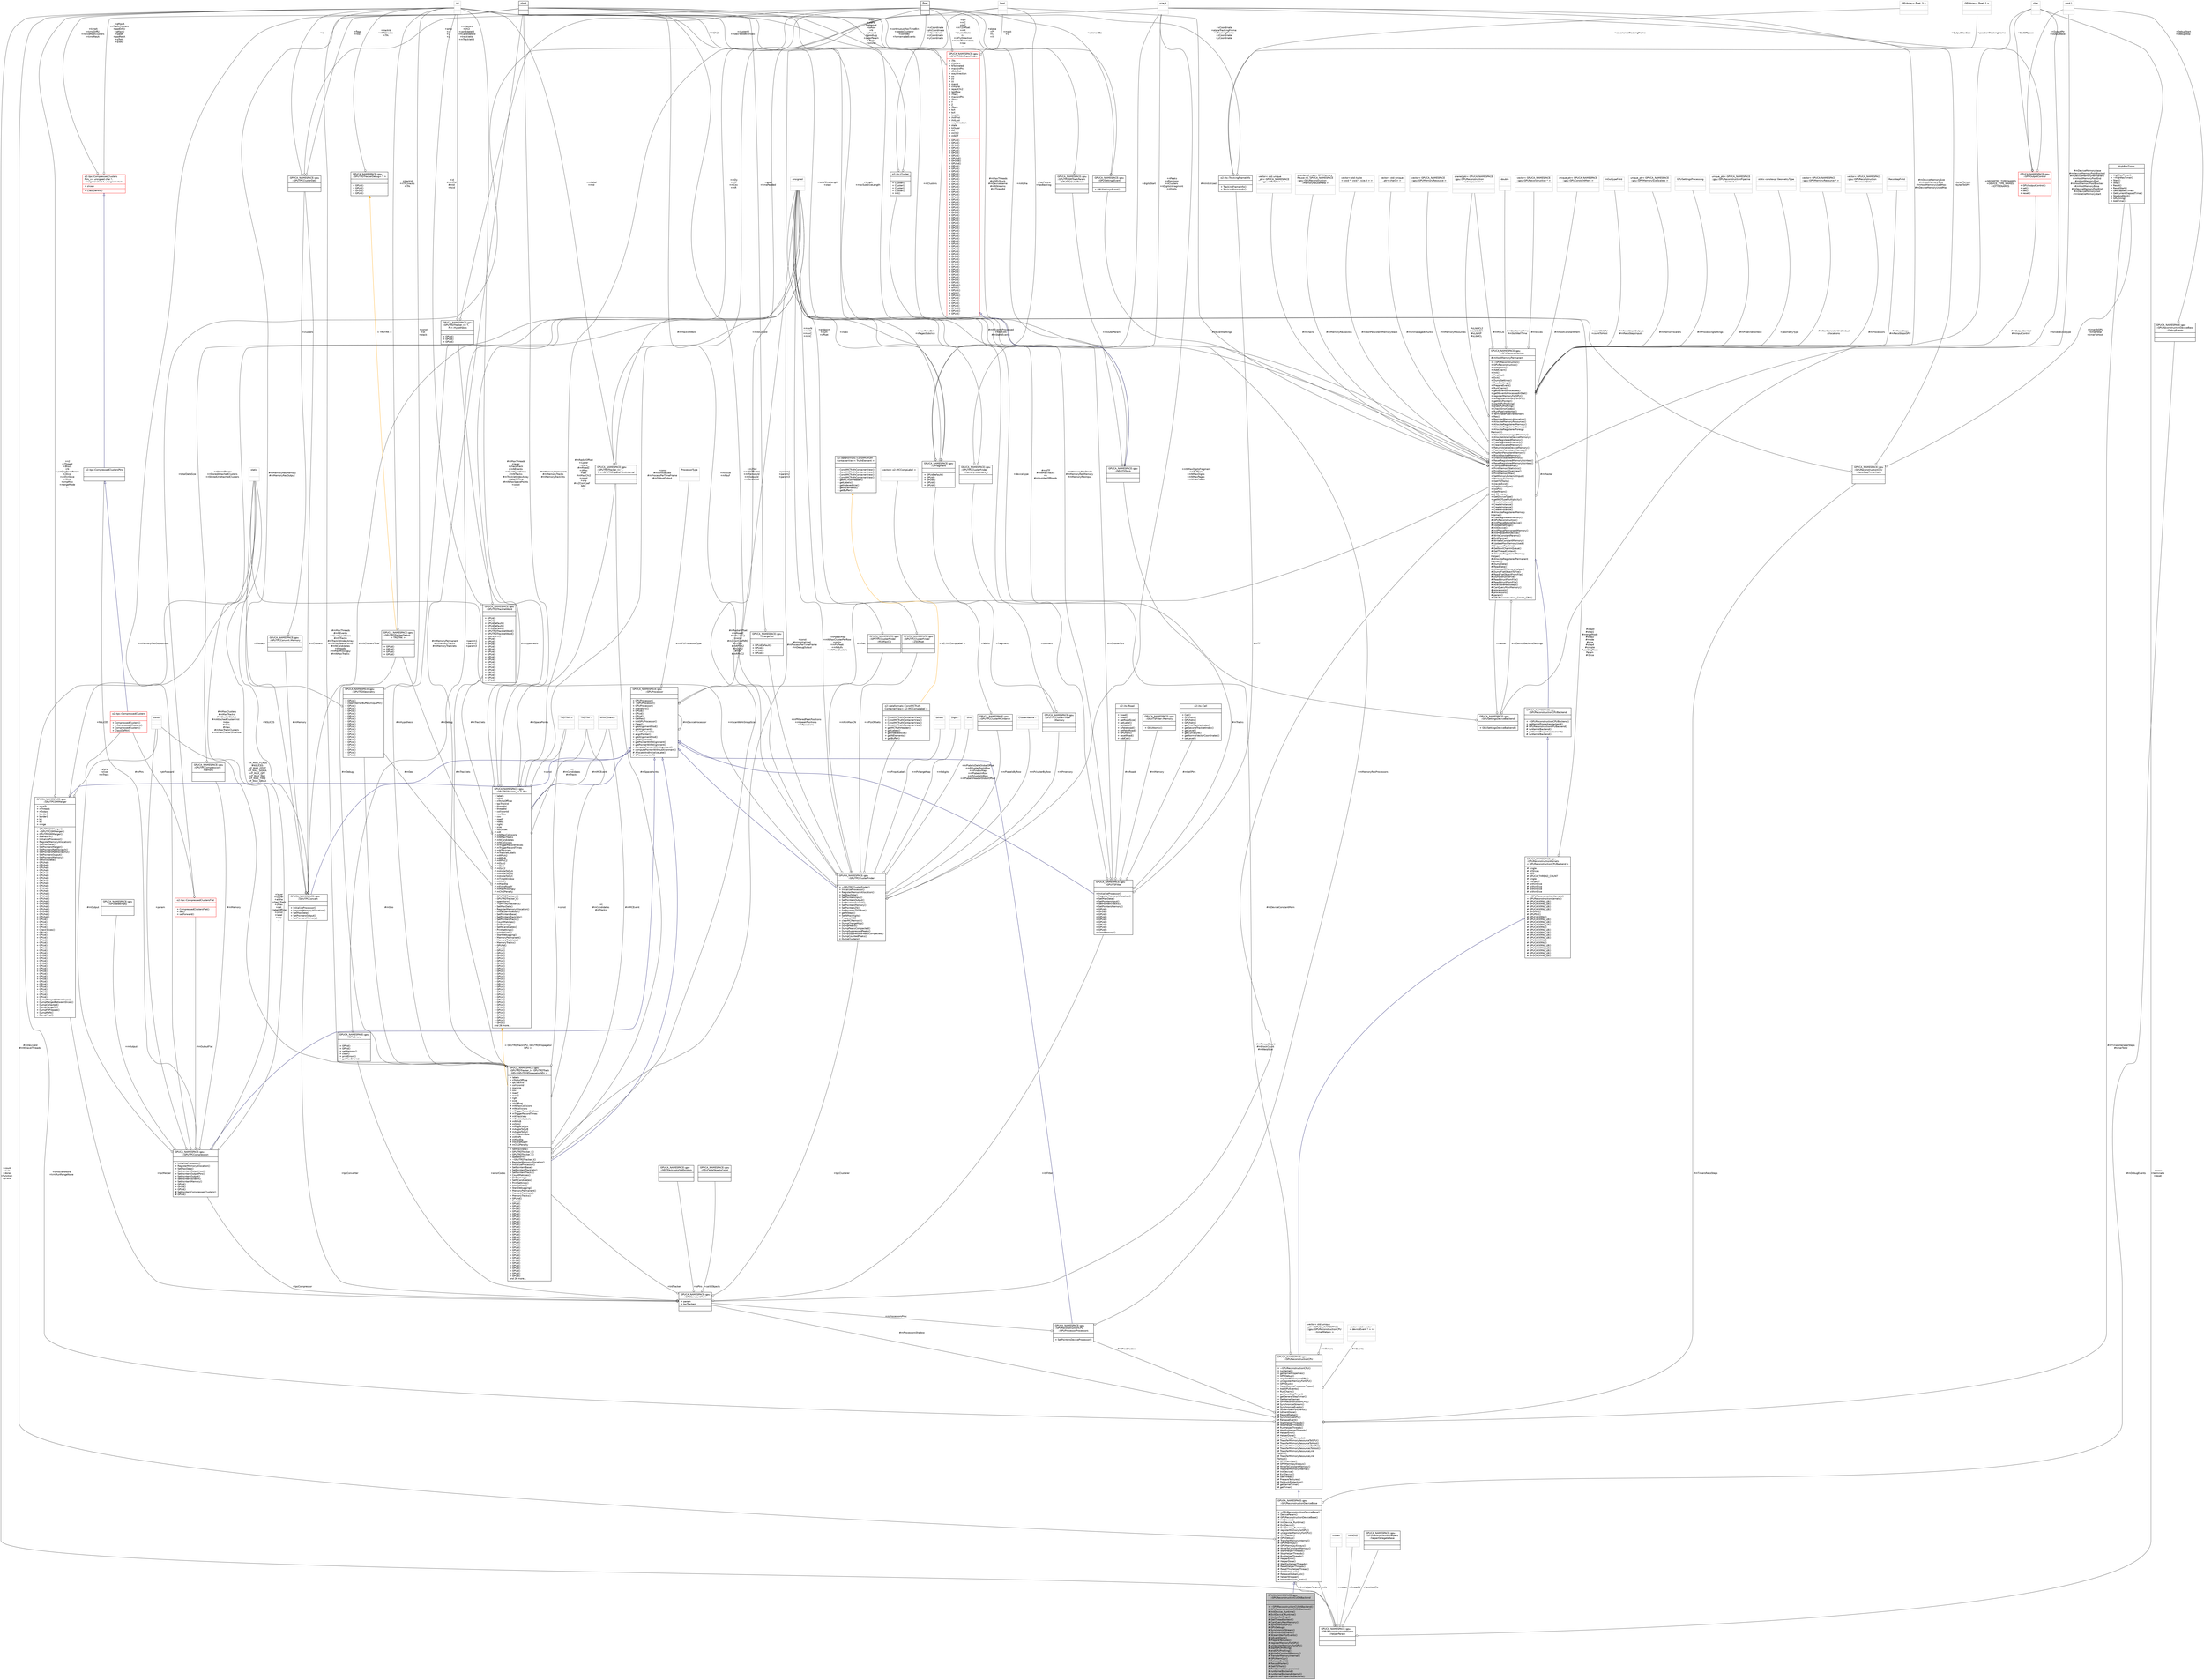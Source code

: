 digraph "GPUCA_NAMESPACE::gpu::GPUReconstructionCUDABackend"
{
 // INTERACTIVE_SVG=YES
  bgcolor="transparent";
  edge [fontname="Helvetica",fontsize="10",labelfontname="Helvetica",labelfontsize="10"];
  node [fontname="Helvetica",fontsize="10",shape=record];
  Node6 [label="{GPUCA_NAMESPACE::gpu\l::GPUReconstructionCUDABackend\n||+ ~GPUReconstructionCUDABackend()\l# GPUReconstructionCUDABackend()\l# InitDevice_Runtime()\l# ExitDevice_Runtime()\l# UpdateSettings()\l# GetThreadContext()\l# CanQueryMaxMemory()\l# SynchronizeGPU()\l# GPUDebug()\l# SynchronizeStream()\l# SynchronizeEvents()\l# StreamWaitForEvents()\l# IsEventDone()\l# PrepareTextures()\l# registerMemoryForGPU()\l# unregisterMemoryForGPU()\l# startGPUProfiling()\l# endGPUProfiling()\l# WriteToConstantMemory()\l# TransferMemoryInternal()\l# GPUMemCpy()\l# ReleaseEvent()\l# RecordMarker()\l# GetITSTraits()\l# PrintKernelOccupancies()\l# runKernelBackend()\l# runKernelBackendInternal()\l# getKernelPropertiesBackend()\l}",height=0.2,width=0.4,color="black", fillcolor="grey75", style="filled", fontcolor="black"];
  Node7 -> Node6 [dir="back",color="midnightblue",fontsize="10",style="solid",arrowtail="onormal",fontname="Helvetica"];
  Node7 [label="{GPUCA_NAMESPACE::gpu\l::GPUReconstructionDeviceBase\n||+ ~GPUReconstructionDeviceBase()\l+ DeviceParam()\l# GPUReconstructionDeviceBase()\l# InitDevice()\l# InitDevice_Runtime()\l# ExitDevice()\l# ExitDevice_Runtime()\l# registerMemoryForGPU()\l# unregisterMemoryForGPU()\l# CPUTracker()\l# GPUDebug()\l# TransferMemoryInternal()\l# GPUMemCpy()\l# GPUMemCpyAlways()\l# WriteToConstantMemory()\l# StartHelperThreads()\l# StopHelperThreads()\l# RunHelperThreads()\l# HelperError()\l# HelperDone()\l# WaitForHelperThreads()\l# ResetHelperThreads()\l# ResetThisHelperThread()\l# GetGlobalLock()\l# ReleaseGlobalLock()\l# helperWrapper()\l# helperWrapper_static()\l}",height=0.2,width=0.4,color="black",URL="$d8/dcf/classGPUCA__NAMESPACE_1_1gpu_1_1GPUReconstructionDeviceBase.html"];
  Node8 -> Node7 [dir="back",color="midnightblue",fontsize="10",style="solid",arrowtail="onormal",fontname="Helvetica"];
  Node8 [label="{GPUCA_NAMESPACE::gpu\l::GPUReconstructionCPU\n||+ ~GPUReconstructionCPU()\l+ runKernel()\l+ getKernelProperties()\l+ GPUDebug()\l+ registerMemoryForGPU()\l+ unregisterMemoryForGPU()\l+ GPUStuck()\l+ ResetDeviceProcessorTypes()\l+ AddGPUEvents()\l+ RunChains()\l+ getRecoStepTimer()\l+ getGeneralStepTimer()\l+ GetKernelName()\l# GPUReconstructionCPU()\l# SynchronizeStream()\l# SynchronizeEvents()\l# StreamWaitForEvents()\l# IsEventDone()\l# RecordMarker()\l# SynchronizeGPU()\l# ReleaseEvent()\l# StartHelperThreads()\l# StopHelperThreads()\l# RunHelperThreads()\l# WaitForHelperThreads()\l# HelperError()\l# HelperDone()\l# ResetHelperThreads()\l# TransferMemoryResourceToGPU()\l# TransferMemoryResourceToHost()\l# TransferMemoryResourcesToGPU()\l# TransferMemoryResourcesToHost()\l# TransferMemoryResourceLink\lToGPU()\l# TransferMemoryResourceLink\lToHost()\l# GPUMemCpy()\l# GPUMemCpyAlways()\l# WriteToConstantMemory()\l# TransferMemoryInternal()\l# InitDevice()\l# ExitDevice()\l# GetThread()\l# PrepareTextures()\l# DoStuckProtection()\l# getKernelTimer()\l# getTimer()\l}",height=0.2,width=0.4,color="black",URL="$db/d88/classGPUCA__NAMESPACE_1_1gpu_1_1GPUReconstructionCPU.html"];
  Node9 -> Node8 [dir="back",color="midnightblue",fontsize="10",style="solid",arrowtail="onormal",fontname="Helvetica"];
  Node9 [label="{GPUCA_NAMESPACE::gpu\l::GPUReconstructionKernels\l\< GPUReconstructionCPUBackend \>\n|# single\l# allSlices\l# REG\l# GPUCA_THREAD_COUNT\l# single\l# mergeAll\l# withinSlice\l# withinSlice\l# withinSlice\l# withinSlice\l|+ ~GPUReconstructionKernels()\l+ GPUReconstructionKernels()\l# GPUCA_KRNL_LB()\l# GPUCA_KRNL_LB()\l# GPUCA_KRNL_LB()\l# GPUCA_KRNL_LB()\l# GPUPtr1()\l# GPUPtr2()\l# GPUCA_KRNL()\l# GPUCA_KRNL_LB()\l# GPUCA_KRNL_LB()\l# GPUCA_KRNL_LB()\l# GPUCA_KRNL()\l# GPUCA_KRNL_LB()\l# GPUCA_KRNL_LB()\l# GPUCA_KRNL_LB()\l# GPUCA_KRNL_LB()\l# GPUCA_KRNL()\l# GPUCA_KRNL()\l# GPUCA_KRNL_LB()\l# GPUCA_KRNL_LB()\l# GPUCA_KRNL_LB()\l# GPUCA_KRNL_LB()\l# GPUCA_KRNL_LB()\l}",height=0.2,width=0.4,color="black",URL="$d2/dc7/classGPUCA__NAMESPACE_1_1gpu_1_1GPUReconstructionKernels_3_01GPUReconstructionCPUBackend_01_4.html"];
  Node10 -> Node9 [dir="back",color="midnightblue",fontsize="10",style="solid",arrowtail="onormal",fontname="Helvetica"];
  Node10 [label="{GPUCA_NAMESPACE::gpu\l::GPUReconstructionCPUBackend\n||+ ~GPUReconstructionCPUBackend()\l+ getKernelPropertiesBackend()\l# GPUReconstructionCPUBackend()\l# runKernelBackend()\l# getKernelPropertiesBackend()\l# runKernelBackend()\l}",height=0.2,width=0.4,color="black",URL="$d2/d24/classGPUCA__NAMESPACE_1_1gpu_1_1GPUReconstructionCPUBackend.html"];
  Node11 -> Node10 [dir="back",color="midnightblue",fontsize="10",style="solid",arrowtail="onormal",fontname="Helvetica"];
  Node11 [label="{GPUCA_NAMESPACE::gpu\l::GPUReconstruction\n|# mHostMemoryPermanent\l|+ ~GPUReconstruction()\l+ GPUReconstruction()\l+ operator=()\l+ AddChain()\l+ Init()\l+ Finalize()\l+ Exit()\l+ DumpSettings()\l+ ReadSettings()\l+ PrepareEvent()\l+ RunChains()\l+ getNEventsProcessed()\l+ getNEventsProcessedInStat()\l+ registerMemoryForGPU()\l+ unregisterMemoryForGPU()\l+ getGPUPointer()\l+ startGPUProfiling()\l+ endGPUProfiling()\l+ CheckErrorCodes()\l+ RunPipelineWorker()\l+ TerminatePipelineWorker()\l+ Res()\l+ RegisterMemoryAllocation()\l+ AllocateMemoryResources()\l+ AllocateRegisteredMemory()\l+ AllocateRegisteredMemory()\l+ AllocateRegisteredForeign\lMemory()\l+ AllocateUnmanagedMemory()\l+ AllocateVolatileDeviceMemory()\l+ FreeRegisteredMemory()\l+ FreeRegisteredMemory()\l+ ClearAllocatedMemory()\l+ ReturnVolatileDeviceMemory()\l+ PushNonPersistentMemory()\l+ PopNonPersistentMemory()\l+ BlockStackedMemory()\l+ UnblockStackedMemory()\l+ ResetRegisteredMemoryPointers()\l+ ResetRegisteredMemoryPointers()\l+ ComputeReuseMax()\l+ PrintMemoryStatistics()\l+ PrintMemoryOverview()\l+ PrintMemoryMax()\l+ SetMemoryExternalInput()\l+ MemoryScalers()\l+ GetITSTraits()\l+ slavesExist()\l+ GetDeviceType()\l+ IsGPU()\l+ GetParam()\land 30 more...\l+ GetDeviceType()\l+ getNIOTypeMultiplicity()\l+ CreateInstance()\l+ CreateInstance()\l+ CreateInstance()\l+ CreateInstance()\l# AllocateRegisteredMemory\lInternal()\l# FreeRegisteredMemory()\l# GPUReconstruction()\l# InitPhaseBeforeDevice()\l# UpdateSettings()\l# InitDevice()\l# InitPhasePermanentMemory()\l# InitPhaseAfterDevice()\l# WriteConstantParams()\l# ExitDevice()\l# WriteToConstantMemory()\l# UpdateMaxMemoryUsed()\l# EnqueuePipeline()\l# GetNextChainInQueue()\l# GetThreadContext()\l# AllocateRegisteredMemory\lHelper()\l# AllocateRegisteredPermanent\lMemory()\l# DumpData()\l# ReadData()\l# AllocateIOMemoryHelper()\l# DumpFlatObjectToFile()\l# ReadFlatObjectFromFile()\l# DumpStructToFile()\l# ReadStructFromFile()\l# ReadStructFromFile()\l# AvailableRecoSteps()\l# CanQueryMaxMemory()\l# processors()\l# processors()\l# param()\l# GPUReconstruction_Create_CPU()\l}",height=0.2,width=0.4,color="black",URL="$d6/df4/classGPUCA__NAMESPACE_1_1gpu_1_1GPUReconstruction.html"];
  Node12 -> Node11 [color="grey25",fontsize="10",style="solid",label=" #mUnmanagedChunks" ,arrowhead="odiamond",fontname="Helvetica"];
  Node12 [label="{vector\< std::unique\l_ptr\< char[]\> \>\n||}",height=0.2,width=0.4,color="grey75"];
  Node11 -> Node11 [color="grey25",fontsize="10",style="solid",label=" #mMaster" ,arrowhead="odiamond",fontname="Helvetica"];
  Node13 -> Node11 [color="grey25",fontsize="10",style="solid",label=" #mMemoryResources" ,arrowhead="odiamond",fontname="Helvetica"];
  Node13 [label="{vector\< GPUCA_NAMESPACE\l::gpu::GPUMemoryResource \>\n||}",height=0.2,width=0.4,color="grey75"];
  Node14 -> Node11 [color="grey25",fontsize="10",style="solid",label=" #sLibOCL2\n#sLibCUDA\n#sLibHIP\n#sLibOCL" ,arrowhead="odiamond",fontname="Helvetica"];
  Node14 [label="{shared_ptr\< GPUCA_NAMESPACE\l::gpu::GPUReconstruction\l::LibraryLoader \>\n||}",height=0.2,width=0.4,color="grey75"];
  Node15 -> Node11 [color="grey25",fontsize="10",style="solid",label=" #mStatKernelTime\n#mStatWallTime" ,arrowhead="odiamond",fontname="Helvetica"];
  Node15 [label="{double\n||}",height=0.2,width=0.4,color="grey75"];
  Node16 -> Node11 [color="grey25",fontsize="10",style="solid",label=" #mSlaves" ,arrowhead="odiamond",fontname="Helvetica"];
  Node16 [label="{vector\< GPUCA_NAMESPACE\l::gpu::GPUReconstruction * \>\n||}",height=0.2,width=0.4,color="grey75"];
  Node17 -> Node11 [color="grey25",fontsize="10",style="solid",label=" #mHostConstantMem" ,arrowhead="odiamond",fontname="Helvetica"];
  Node17 [label="{unique_ptr\< GPUCA_NAMESPACE\l::gpu::GPUConstantMem \>\n||}",height=0.2,width=0.4,color="grey75"];
  Node18 -> Node11 [color="grey25",fontsize="10",style="solid",label=" #mRecoStepsOutputs\n#mRecoStepsInputs" ,arrowhead="odiamond",fontname="Helvetica"];
  Node18 [label="{InOutTypeField\n||}",height=0.2,width=0.4,color="grey75"];
  Node19 -> Node11 [color="grey25",fontsize="10",style="solid",label=" #mMemoryScalers" ,arrowhead="odiamond",fontname="Helvetica"];
  Node19 [label="{unique_ptr\< GPUCA_NAMESPACE\l::gpu::GPUMemorySizeScalers \>\n||}",height=0.2,width=0.4,color="grey75"];
  Node20 -> Node11 [color="grey25",fontsize="10",style="solid",label=" #mOutputControl\n#mInputControl" ,arrowhead="odiamond",fontname="Helvetica"];
  Node20 [label="{GPUCA_NAMESPACE::gpu\l::GPUOutputControl\n||+ GPUOutputControl()\l+ set()\l+ set()\l+ reset()\l}",height=0.2,width=0.4,color="red",URL="$d4/d7c/structGPUCA__NAMESPACE_1_1gpu_1_1GPUOutputControl.html"];
  Node22 -> Node20 [color="grey25",fontsize="10",style="solid",label=" +EndOfSpace" ,arrowhead="odiamond",fontname="Helvetica"];
  Node22 [label="{char\n||}",height=0.2,width=0.4,color="grey75"];
  Node23 -> Node20 [color="grey25",fontsize="10",style="solid",label=" +OutputMaxSize" ,arrowhead="odiamond",fontname="Helvetica"];
  Node23 [label="{size_t\n||}",height=0.2,width=0.4,color="grey75"];
  Node25 -> Node20 [color="grey25",fontsize="10",style="solid",label=" +OutputPtr\n+OutputBase" ,arrowhead="odiamond",fontname="Helvetica"];
  Node25 [label="{void *\n||}",height=0.2,width=0.4,color="grey75"];
  Node22 -> Node11 [color="grey25",fontsize="10",style="solid",label=" +GEOMETRY_TYPE_NAMES\n+DEVICE_TYPE_NAMES\n+IOTYPENAMES" ,arrowhead="odiamond",fontname="Helvetica"];
  Node14 -> Node11 [color="grey25",fontsize="10",style="solid",label=" #mMyLib" ,arrowhead="odiamond",fontname="Helvetica"];
  Node26 -> Node11 [color="grey25",fontsize="10",style="solid",label=" #mEventSettings" ,arrowhead="odiamond",fontname="Helvetica"];
  Node26 [label="{GPUCA_NAMESPACE::gpu\l::GPUSettingsEvent\n||+ GPUSettingsEvent()\l}",height=0.2,width=0.4,color="black",URL="$d0/d50/structGPUCA__NAMESPACE_1_1gpu_1_1GPUSettingsEvent.html"];
  Node27 -> Node26 [color="grey25",fontsize="10",style="solid",label=" +solenoidBz" ,arrowhead="odiamond",fontname="Helvetica"];
  Node27 [label="{float\n||}",height=0.2,width=0.4,color="black",URL="$d4/dc3/classfloat.html"];
  Node28 -> Node26 [color="grey25",fontsize="10",style="solid",label=" +continuousMaxTimeBin\n+needsClusterer\n+constBz\n+homemadeEvents" ,arrowhead="odiamond",fontname="Helvetica"];
  Node28 [label="{int\n||}",height=0.2,width=0.4,color="grey75"];
  Node23 -> Node11 [color="grey25",fontsize="10",style="solid",label=" #mDeviceMemorySize\n#mHostMemorySize\n#mHostMemoryUsedMax\n#mDeviceMemoryUsedMax" ,arrowhead="odiamond",fontname="Helvetica"];
  Node29 -> Node11 [color="grey25",fontsize="10",style="solid",label=" #mProcessingSettings" ,arrowhead="odiamond",fontname="Helvetica"];
  Node29 [label="{GPUSettingsProcessing\n||}",height=0.2,width=0.4,color="grey75"];
  Node30 -> Node11 [color="grey25",fontsize="10",style="solid",label=" #mDeviceConstantMem" ,arrowhead="odiamond",fontname="Helvetica"];
  Node30 [label="{GPUCA_NAMESPACE::gpu\l::GPUConstantMem\n|+ param\l+ tpcTrackers\l|}",height=0.2,width=0.4,color="black",URL="$dc/d57/structGPUCA__NAMESPACE_1_1gpu_1_1GPUConstantMem.html"];
  Node31 -> Node30 [color="grey25",fontsize="10",style="solid",label=" +tpcClusterer" ,arrowhead="odiamond",fontname="Helvetica"];
  Node31 [label="{GPUCA_NAMESPACE::gpu\l::GPUTPCClusterFinder\n||+ ~GPUTPCClusterFinder()\l+ InitializeProcessor()\l+ RegisterMemoryAllocation()\l+ SetMaxData()\l+ SetPointersInput()\l+ SetPointersOutput()\l+ SetPointersScratch()\l+ SetPointersMemory()\l+ SetPointersZS()\l+ SetPointersZSOffset()\l+ getNSteps()\l+ SetNMaxDigits()\l+ PrepareMC()\l+ clearMCMemory()\l+ DumpChargeMap()\l+ DumpPeaks()\l+ DumpPeaksCompacted()\l+ DumpSuppressedPeaks()\l+ DumpSuppressedPeaksCompacted()\l+ DumpCountedPeaks()\l+ DumpClusters()\l}",height=0.2,width=0.4,color="black",URL="$da/dac/classGPUCA__NAMESPACE_1_1gpu_1_1GPUTPCClusterFinder.html"];
  Node32 -> Node31 [dir="back",color="midnightblue",fontsize="10",style="solid",arrowtail="onormal",fontname="Helvetica"];
  Node32 [label="{GPUCA_NAMESPACE::gpu\l::GPUProcessor\n||+ GPUProcessor()\l+ ~GPUProcessor()\l+ GPUProcessor()\l+ operator=()\l+ GPUd()\l+ GPUd()\l+ GPUd()\l+ GetRec()\l+ InitGPUProcessor()\l+ Clear()\l+ getAlignmentMod()\l+ getAlignment()\l+ nextMultipleOf()\l+ alignPointer()\l+ getAlignmentMod()\l+ getAlignment()\l+ getPointerWithAlignment()\l+ getPointerWithAlignment()\l+ computePointerWithAlignment()\l+ computePointerWithoutAlignment()\l# AllocateAndInitializeLate()\l# GPUconstantref()\l}",height=0.2,width=0.4,color="black",URL="$d0/dd7/classGPUCA__NAMESPACE_1_1gpu_1_1GPUProcessor.html"];
  Node11 -> Node32 [color="grey25",fontsize="10",style="solid",label=" #mRec" ,arrowhead="odiamond",fontname="Helvetica"];
  Node32 -> Node32 [color="grey25",fontsize="10",style="solid",label=" #mDeviceProcessor" ,arrowhead="odiamond",fontname="Helvetica"];
  Node33 -> Node32 [color="grey25",fontsize="10",style="solid",label=" #mGPUProcessorType" ,arrowhead="odiamond",fontname="Helvetica"];
  Node33 [label="{ProcessorType\n||}",height=0.2,width=0.4,color="grey75"];
  Node34 -> Node32 [color="grey25",fontsize="10",style="solid",label=" +param1\n+param2\n+param3" ,arrowhead="odiamond",fontname="Helvetica"];
  Node34 [label="{unsigned\n||}",height=0.2,width=0.4,color="grey75"];
  Node35 -> Node31 [color="grey25",fontsize="10",style="solid",label=" +mMinMaxCN" ,arrowhead="odiamond",fontname="Helvetica"];
  Node35 [label="{GPUCA_NAMESPACE::gpu\l::GPUTPCClusterFinder\l::MinMaxCN\n||}",height=0.2,width=0.4,color="black",URL="$dc/dc6/structGPUCA__NAMESPACE_1_1gpu_1_1GPUTPCClusterFinder_1_1MinMaxCN.html"];
  Node34 -> Node35 [color="grey25",fontsize="10",style="solid",label=" +maxN\n+minN\n+maxC\n+minC" ,arrowhead="odiamond",fontname="Helvetica"];
  Node36 -> Node31 [color="grey25",fontsize="10",style="solid",label=" +mPmemory" ,arrowhead="odiamond",fontname="Helvetica"];
  Node36 [label="{GPUCA_NAMESPACE::gpu\l::GPUTPCClusterFinder\l::Memory\n||}",height=0.2,width=0.4,color="black",URL="$d6/d9c/structGPUCA__NAMESPACE_1_1gpu_1_1GPUTPCClusterFinder_1_1Memory.html"];
  Node37 -> Node36 [color="grey25",fontsize="10",style="solid",label=" +counters" ,arrowhead="odiamond",fontname="Helvetica"];
  Node37 [label="{GPUCA_NAMESPACE::gpu\l::GPUTPCClusterFinder\l::Memory::counters_t\n||}",height=0.2,width=0.4,color="black",URL="$d6/d42/structGPUCA__NAMESPACE_1_1gpu_1_1GPUTPCClusterFinder_1_1Memory_1_1counters__t.html"];
  Node23 -> Node37 [color="grey25",fontsize="10",style="solid",label=" +nPeaks\n+nPositions\n+nClusters\n+nDigitsInFragment\n+nDigits" ,arrowhead="odiamond",fontname="Helvetica"];
  Node34 -> Node37 [color="grey25",fontsize="10",style="solid",label=" +maxTimeBin\n+nPagesSubslice" ,arrowhead="odiamond",fontname="Helvetica"];
  Node38 -> Node36 [color="grey25",fontsize="10",style="solid",label=" +fragment" ,arrowhead="odiamond",fontname="Helvetica"];
  Node38 [label="{GPUCA_NAMESPACE::gpu\l::CfFragment\n||+ GPUdDefault()\l+ GPUd()\l+ GPUdi()\l+ GPUdi()\l+ GPUdi()\l}",height=0.2,width=0.4,color="black",URL="$db/d3d/structGPUCA__NAMESPACE_1_1gpu_1_1CfFragment.html"];
  Node39 -> Node38 [color="grey25",fontsize="10",style="solid",label=" +length\n+maxSubSliceLength" ,arrowhead="odiamond",fontname="Helvetica"];
  Node39 [label="{short\n||}",height=0.2,width=0.4,color="black",URL="$dc/d10/classshort.html"];
  Node23 -> Node38 [color="grey25",fontsize="10",style="solid",label=" +digitsStart" ,arrowhead="odiamond",fontname="Helvetica"];
  Node28 -> Node38 [color="grey25",fontsize="10",style="solid",label=" +totalSliceLength\n+start" ,arrowhead="odiamond",fontname="Helvetica"];
  Node40 -> Node38 [color="grey25",fontsize="10",style="solid",label=" +hasFuture\n+hasBacklog" ,arrowhead="odiamond",fontname="Helvetica"];
  Node40 [label="{bool\n||}",height=0.2,width=0.4,color="grey75"];
  Node34 -> Node38 [color="grey25",fontsize="10",style="solid",label=" +index" ,arrowhead="odiamond",fontname="Helvetica"];
  Node41 -> Node31 [color="grey25",fontsize="10",style="solid",label=" +mPfilteredPeakPositions\n+mPpeakPositions\n+mPpositions" ,arrowhead="odiamond",fontname="Helvetica"];
  Node41 [label="{GPUCA_NAMESPACE::gpu\l::ChargePos\n||+ GPUdDefault()\l+ GPUdi()\l+ GPUdi()\l+ GPUdi()\l}",height=0.2,width=0.4,color="black",URL="$dd/d68/structGPUCA__NAMESPACE_1_1gpu_1_1ChargePos.html"];
  Node39 -> Node41 [color="grey25",fontsize="10",style="solid",label=" +gpad\n+timePadded" ,arrowhead="odiamond",fontname="Helvetica"];
  Node39 -> Node31 [color="grey25",fontsize="10",style="solid",label=" +mZSId\n+mZSOffsetId\n+mMemoryId\n+mOutputId\n+mScratchId" ,arrowhead="odiamond",fontname="Helvetica"];
  Node23 -> Node31 [color="grey25",fontsize="10",style="solid",label=" +mNMaxDigitsFragment\n+mBufSize\n+mNMaxDigits\n+mNMaxPages\n+mNMaxPeaks" ,arrowhead="odiamond",fontname="Helvetica"];
  Node42 -> Node31 [color="grey25",fontsize="10",style="solid",label=" +mPchargeMap" ,arrowhead="odiamond",fontname="Helvetica"];
  Node42 [label="{ushort\n||}",height=0.2,width=0.4,color="grey75"];
  Node43 -> Node31 [color="grey25",fontsize="10",style="solid",label=" +mPdigits" ,arrowhead="odiamond",fontname="Helvetica"];
  Node43 [label="{Digit *\n||}",height=0.2,width=0.4,color="grey75"];
  Node28 -> Node31 [color="grey25",fontsize="10",style="solid",label=" +mISlice\n+mPbuf" ,arrowhead="odiamond",fontname="Helvetica"];
  Node44 -> Node31 [color="grey25",fontsize="10",style="solid",label=" +mPzsOffsets" ,arrowhead="odiamond",fontname="Helvetica"];
  Node44 [label="{GPUCA_NAMESPACE::gpu\l::GPUTPCClusterFinder\l::ZSOffset\n||}",height=0.2,width=0.4,color="black",URL="$da/d0d/structGPUCA__NAMESPACE_1_1gpu_1_1GPUTPCClusterFinder_1_1ZSOffset.html"];
  Node34 -> Node44 [color="grey25",fontsize="10",style="solid",label=" +endpoint\n+num\n+offset" ,arrowhead="odiamond",fontname="Helvetica"];
  Node45 -> Node31 [color="grey25",fontsize="10",style="solid",label=" +mPlabelsDataGlobalOffset\n+mPclusterPosInRow\n+mPindexMap\n+mPlabelsInRow\n+mPclusterInRow\n+mPlabelsHeaderGlobalOffset" ,arrowhead="odiamond",fontname="Helvetica"];
  Node45 [label="{uint\n||}",height=0.2,width=0.4,color="grey75"];
  Node46 -> Node31 [color="grey25",fontsize="10",style="solid",label=" +mPinputLabels" ,arrowhead="odiamond",fontname="Helvetica"];
  Node46 [label="{o2::dataformats::ConstMCTruth\lContainerView\< o2::MCCompLabel \>\n||+ ConstMCTruthContainerView()\l+ ConstMCTruthContainerView()\l+ ConstMCTruthContainerView()\l+ ConstMCTruthContainerView()\l+ getMCTruthHeader()\l+ getLabels()\l+ getIndexedSize()\l+ getNElements()\l+ getBuffer()\l}",height=0.2,width=0.4,color="black",URL="$de/d68/classo2_1_1dataformats_1_1ConstMCTruthContainerView.html"];
  Node47 -> Node46 [dir="back",color="orange",fontsize="10",style="solid",label=" \< o2::MCCompLabel \>" ,fontname="Helvetica"];
  Node47 [label="{o2::dataformats::ConstMCTruth\lContainerView\< TruthElement \>\n||+ ConstMCTruthContainerView()\l+ ConstMCTruthContainerView()\l+ ConstMCTruthContainerView()\l+ ConstMCTruthContainerView()\l+ getMCTruthHeader()\l+ getLabels()\l+ getIndexedSize()\l+ getNElements()\l+ getBuffer()\l}",height=0.2,width=0.4,color="black",URL="$de/d68/classo2_1_1dataformats_1_1ConstMCTruthContainerView.html"];
  Node48 -> Node31 [color="grey25",fontsize="10",style="solid",label=" +mScanWorkGroupSize" ,arrowhead="odiamond",fontname="Helvetica"];
  Node48 [label="{static\n||}",height=0.2,width=0.4,color="grey75"];
  Node49 -> Node31 [color="grey25",fontsize="10",style="solid",label=" +mPclusterByRow" ,arrowhead="odiamond",fontname="Helvetica"];
  Node49 [label="{ClusterNative *\n||}",height=0.2,width=0.4,color="grey75"];
  Node34 -> Node31 [color="grey25",fontsize="10",style="solid",label=" +mPpeakMap\n+mNMaxClusterPerRow\n+mPzs\n+mPisPeak\n+mNBufs\n+mNMaxClusters" ,arrowhead="odiamond",fontname="Helvetica"];
  Node50 -> Node31 [color="grey25",fontsize="10",style="solid",label=" +mPlabelsByRow" ,arrowhead="odiamond",fontname="Helvetica"];
  Node50 [label="{GPUCA_NAMESPACE::gpu\l::GPUTPCClusterMCInterim\n||}",height=0.2,width=0.4,color="black",URL="$d4/d0e/structGPUCA__NAMESPACE_1_1gpu_1_1GPUTPCClusterMCInterim.html"];
  Node51 -> Node50 [color="grey25",fontsize="10",style="solid",label=" +labels" ,arrowhead="odiamond",fontname="Helvetica"];
  Node51 [label="{vector\< o2::MCCompLabel \>\n||}",height=0.2,width=0.4,color="grey75"];
  Node52 -> Node30 [color="grey25",fontsize="10",style="solid",label=" +itsFitter" ,arrowhead="odiamond",fontname="Helvetica"];
  Node52 [label="{GPUCA_NAMESPACE::gpu\l::GPUITSFitter\n||+ InitializeProcessor()\l+ RegisterMemoryAllocation()\l+ SetMaxData()\l+ SetPointersInput()\l+ SetPointersTracks()\l+ SetPointersMemory()\l+ GPUd()\l+ GPUd()\l+ GPUd()\l+ GPUd()\l+ GPUd()\l+ GPUd()\l+ GPUd()\l+ GPUd()\l+ GPUd()\l+ clearMemory()\l}",height=0.2,width=0.4,color="black",URL="$d8/df8/classGPUCA__NAMESPACE_1_1gpu_1_1GPUITSFitter.html"];
  Node32 -> Node52 [dir="back",color="midnightblue",fontsize="10",style="solid",arrowtail="onormal",fontname="Helvetica"];
  Node53 -> Node52 [color="grey25",fontsize="10",style="solid",label=" #mClusterPtrs" ,arrowhead="odiamond",fontname="Helvetica"];
  Node53 [label="{o2::its::Cluster\n||+ Cluster()\l+ Cluster()\l+ Cluster()\l+ Cluster()\l+ Init()\l}",height=0.2,width=0.4,color="black",URL="$d6/de3/structo2_1_1its_1_1Cluster.html"];
  Node27 -> Node53 [color="grey25",fontsize="10",style="solid",label=" +xCoordinate\n+phiCoordinate\n+rCoordinate\n+zCoordinate\n+yCoordinate" ,arrowhead="odiamond",fontname="Helvetica"];
  Node28 -> Node53 [color="grey25",fontsize="10",style="solid",label=" +clusterId\n+indexTableBinIndex" ,arrowhead="odiamond",fontname="Helvetica"];
  Node54 -> Node52 [color="grey25",fontsize="10",style="solid",label=" #mRoads" ,arrowhead="odiamond",fontname="Helvetica"];
  Node54 [label="{o2::its::Road\n||+ Road()\l+ Road()\l+ getRoadSize()\l+ getLabel()\l+ setLabel()\l+ isFakeRoad()\l+ setFakeRoad()\l+ GPUhdni()\l+ resetRoad()\l+ addCell()\l}",height=0.2,width=0.4,color="black",URL="$d2/d7f/classo2_1_1its_1_1Road.html"];
  Node55 -> Node52 [color="grey25",fontsize="10",style="solid",label=" #mMemory" ,arrowhead="odiamond",fontname="Helvetica"];
  Node55 [label="{GPUCA_NAMESPACE::gpu\l::GPUITSFitter::Memory\n||+ GPUAtomic()\l}",height=0.2,width=0.4,color="black",URL="$dc/ddc/structGPUCA__NAMESPACE_1_1gpu_1_1GPUITSFitter_1_1Memory.html"];
  Node56 -> Node52 [color="grey25",fontsize="10",style="solid",label=" #mTF" ,arrowhead="odiamond",fontname="Helvetica"];
  Node56 [label="{o2::its::TrackingFrameInfo\n||+ TrackingFrameInfo()\l+ TrackingFrameInfo()\l}",height=0.2,width=0.4,color="black",URL="$d2/d5f/structo2_1_1its_1_1TrackingFrameInfo.html"];
  Node57 -> Node56 [color="grey25",fontsize="10",style="solid",label=" +covarianceTrackingFrame" ,arrowhead="odiamond",fontname="Helvetica"];
  Node57 [label="{GPUArray\< float, 3 \>\n||}",height=0.2,width=0.4,color="grey75"];
  Node58 -> Node56 [color="grey25",fontsize="10",style="solid",label=" +positionTrackingFrame" ,arrowhead="odiamond",fontname="Helvetica"];
  Node58 [label="{GPUArray\< float, 2 \>\n||}",height=0.2,width=0.4,color="grey75"];
  Node27 -> Node56 [color="grey25",fontsize="10",style="solid",label=" +xCoordinate\n+alphaTrackingFrame\n+xTrackingFrame\n+zCoordinate\n+yCoordinate" ,arrowhead="odiamond",fontname="Helvetica"];
  Node39 -> Node52 [color="grey25",fontsize="10",style="solid",label=" #mMemoryResTracks\n#mMemoryResMemory\n#mMemoryResInput" ,arrowhead="odiamond",fontname="Helvetica"];
  Node28 -> Node52 [color="grey25",fontsize="10",style="solid",label=" #mNTF\n#mNMaxTracks\n+v\n#mNumberOfRoads" ,arrowhead="odiamond",fontname="Helvetica"];
  Node59 -> Node52 [color="grey25",fontsize="10",style="solid",label=" #mTracks" ,arrowhead="odiamond",fontname="Helvetica"];
  Node59 [label="{GPUCA_NAMESPACE::gpu\l::GPUITSTrack\n||}",height=0.2,width=0.4,color="black",URL="$dc/d9a/classGPUCA__NAMESPACE_1_1gpu_1_1GPUITSTrack.html"];
  Node60 -> Node59 [dir="back",color="midnightblue",fontsize="10",style="solid",arrowtail="onormal",fontname="Helvetica"];
  Node60 [label="{GPUCA_NAMESPACE::gpu\l::GPUTPCGMTrackParam\n|+ iTrk\l+ clusters\l+ NTolerated\l+ maxSinPhi\l+ dEdxOut\l+ wayDirection\l+ xx\l+ yy\l+ zz\l+ maxN\l+ clAlpha\l+ rejectChi2\l+ lastRow\l+ iTrack\l+ maxSinPhi\l+ iTrack\l+ Y\l+ Z\l+ iTrack\l+ toX\l+ toX\l+ loopIdx\l+ ihitFirst\l+ ihitLast\l+ wayDirection\l+ state\l+ tzOuter\l+ mP\l+ mChi2\l+ mNDF\l|+ GPUd()\l+ GPUd()\l+ GPUd()\l+ GPUd()\l+ GPUd()\l+ GPUd()\l+ GPUd()\l+ GPUhd()\l+ GPUhd()\l+ GPUhd()\l+ GPUd()\l+ GPUd()\l+ GPUd()\l+ GPUd()\l+ GPUd()\l+ GPUd()\l+ GPUd()\l+ GPUd()\l+ GPUd()\l+ GPUd()\l+ GPUd()\l+ GPUd()\l+ GPUd()\l+ GPUd()\l+ GPUd()\l+ GPUd()\l+ GPUd()\l+ GPUd()\l+ GPUd()\l+ GPUd()\l+ GPUd()\l+ GPUd()\l+ GPUd()\l+ GPUd()\l+ GPUd()\l+ GPUd()\l+ GPUd()\l+ GPUd()\l+ GPUd()\l+ GPUd()\l+ GPUd()\l+ GPUd()\l+ GPUd()\l+ GPUd()\l+ GPUd()\l+ GPUd()\l+ GPUd()\l+ GPUd()\l+ GPUd()\l+ GPUd()\l+ GPUd()\l+ GPUd()\l+ GPUd()\l+ GPUd()\l+ GPUd()\l+ GPUd()\l+ GPUdi()\l+ while()\l+ GPUdi()\l+ while()\l+ GPUdi()\l+ GPUd()\l+ GPUd()\l+ GPUd()\l+ GPUd()\l+ GPUdi()\l+ GPUdi()\l+ GPUd()\l}",height=0.2,width=0.4,color="red",URL="$df/df6/classGPUCA__NAMESPACE_1_1gpu_1_1GPUTPCGMTrackParam.html"];
  Node27 -> Node60 [color="grey25",fontsize="10",style="solid",label=" +toY\n+mC\n+toZ\n+mTZOffset\n+mX\n+clusterState\n+v\n+inFlyDirection\n+mirrorParameters\n+row\n..." ,arrowhead="odiamond",fontname="Helvetica"];
  Node28 -> Node60 [color="grey25",fontsize="10",style="solid",label=" +toY\n+alpha\n+attempt\n+toRow\n+N\n+phase2\n+goodLeg\n+outerParam\n+Alpha\n+tzInner\n..." ,arrowhead="odiamond",fontname="Helvetica"];
  Node40 -> Node60 [color="grey25",fontsize="10",style="solid",label=" +mask\n+v" ,arrowhead="odiamond",fontname="Helvetica"];
  Node27 -> Node59 [color="grey25",fontsize="10",style="solid",label=" +mAlpha" ,arrowhead="odiamond",fontname="Helvetica"];
  Node28 -> Node59 [color="grey25",fontsize="10",style="solid",label=" +mClusters" ,arrowhead="odiamond",fontname="Helvetica"];
  Node68 -> Node59 [color="grey25",fontsize="10",style="solid",label=" +mOuterParam" ,arrowhead="odiamond",fontname="Helvetica"];
  Node68 [label="{GPUCA_NAMESPACE::gpu\l::GPUTPCGMTrackParam\l::GPUTPCOuterParam\n||}",height=0.2,width=0.4,color="black",URL="$d3/d23/structGPUCA__NAMESPACE_1_1gpu_1_1GPUTPCGMTrackParam_1_1GPUTPCOuterParam.html"];
  Node27 -> Node68 [color="grey25",fontsize="10",style="solid",label=" +alpha\n+P\n+C\n+X" ,arrowhead="odiamond",fontname="Helvetica"];
  Node69 -> Node52 [color="grey25",fontsize="10",style="solid",label=" #mCellPtrs" ,arrowhead="odiamond",fontname="Helvetica"];
  Node69 [label="{o2::its::Cell\n||+ Cell()\l+ GPUhdni()\l+ GPUhdni()\l+ GPUhdni()\l+ getFirstTrackletIndex()\l+ getSecondTrackletIndex()\l+ getLevel()\l+ getCurvature()\l+ getNormalVectorCoordinates()\l+ setLevel()\l}",height=0.2,width=0.4,color="black",URL="$dd/d89/classo2_1_1its_1_1Cell.html"];
  Node70 -> Node30 [color="grey25",fontsize="10",style="solid",label=" +ioPtrs" ,arrowhead="odiamond",fontname="Helvetica"];
  Node70 [label="{GPUCA_NAMESPACE::gpu\l::GPUTrackingInOutPointers\n||}",height=0.2,width=0.4,color="black",URL="$d2/d7f/structGPUCA__NAMESPACE_1_1gpu_1_1GPUTrackingInOutPointers.html"];
  Node71 -> Node30 [color="grey25",fontsize="10",style="solid",label=" +tpcConverter" ,arrowhead="odiamond",fontname="Helvetica"];
  Node71 [label="{GPUCA_NAMESPACE::gpu\l::GPUTPCConvert\n||+ InitializeProcessor()\l+ RegisterMemoryAllocation()\l+ SetMaxData()\l+ SetPointersOutput()\l+ SetPointersMemory()\l}",height=0.2,width=0.4,color="black",URL="$d3/d6f/classGPUCA__NAMESPACE_1_1gpu_1_1GPUTPCConvert.html"];
  Node32 -> Node71 [dir="back",color="midnightblue",fontsize="10",style="solid",arrowtail="onormal",fontname="Helvetica"];
  Node39 -> Node71 [color="grey25",fontsize="10",style="solid",label=" #mMemoryResMemory\n#mMemoryResOutput" ,arrowhead="odiamond",fontname="Helvetica"];
  Node72 -> Node71 [color="grey25",fontsize="10",style="solid",label=" #mClusters" ,arrowhead="odiamond",fontname="Helvetica"];
  Node72 [label="{GPUCA_NAMESPACE::gpu\l::GPUTPCClusterData\n||}",height=0.2,width=0.4,color="black",URL="$de/d16/structGPUCA__NAMESPACE_1_1gpu_1_1GPUTPCClusterData.html"];
  Node27 -> Node72 [color="grey25",fontsize="10",style="solid",label=" +amp\n+x\n+y\n+z" ,arrowhead="odiamond",fontname="Helvetica"];
  Node39 -> Node72 [color="grey25",fontsize="10",style="solid",label=" +flags\n+row" ,arrowhead="odiamond",fontname="Helvetica"];
  Node28 -> Node72 [color="grey25",fontsize="10",style="solid",label=" +id" ,arrowhead="odiamond",fontname="Helvetica"];
  Node73 -> Node71 [color="grey25",fontsize="10",style="solid",label=" #mMemory" ,arrowhead="odiamond",fontname="Helvetica"];
  Node73 [label="{GPUCA_NAMESPACE::gpu\l::GPUTPCConvert::Memory\n||}",height=0.2,width=0.4,color="black",URL="$d4/d0e/structGPUCA__NAMESPACE_1_1gpu_1_1GPUTPCConvert_1_1Memory.html"];
  Node72 -> Node73 [color="grey25",fontsize="10",style="solid",label=" +clusters" ,arrowhead="odiamond",fontname="Helvetica"];
  Node34 -> Node71 [color="grey25",fontsize="10",style="solid",label=" #mNClustersTotal" ,arrowhead="odiamond",fontname="Helvetica"];
  Node48 -> Node71 [color="grey25",fontsize="10",style="solid",label=" +NSLICES" ,arrowhead="odiamond",fontname="Helvetica"];
  Node74 -> Node30 [color="grey25",fontsize="10",style="solid",label=" +trdTracker" ,arrowhead="odiamond",fontname="Helvetica"];
  Node74 [label="{GPUCA_NAMESPACE::gpu\l::GPUTRDTracker_t\< GPUTRDTrack\lGPU, GPUTRDPropagatorGPU \>\n|+ labels\l+ nTrkltsOffline\l+ tpcTrackId\l+ collisionId\l+ rowSize\l+ cov\l+ roadY\l+ roadZ\l+ right\l+ size\l+ idxOffset\l# mNMaxCollisions\l# mNCollisions\l# mTriggerRecordIndices\l# mTriggerRecordTimes\l# mNTracklets\l# mTrackletLabels\l# mRPhiB\l# mDyA2\l# mAngleToDyA\l# mAngleToDyB\l# mAngleToDyC\l# mTimeWindow\l# mMinPt\l# mMaxEta\l# mExtraRoadY\l# mChi2Penalty\l|+ SetMaxData()\l+ GPUTRDTracker_t()\l+ GPUTRDTracker_t()\l+ operator=()\l+ ~GPUTRDTracker_t()\l+ RegisterMemoryAllocation()\l+ InitializeProcessor()\l+ SetPointersBase()\l+ SetPointersTracklets()\l+ SetPointersTracks()\l+ CountMatches()\l+ DoTracking()\l+ SetNCandidates()\l+ PrintSettings()\l+ IsInitialized()\l+ StartDebugging()\l+ MemoryPermanent()\l+ MemoryTracklets()\l+ MemoryTracks()\l+ GPUhd()\l+ Reset()\l+ GPUd()\l+ GPUd()\l+ GPUd()\l+ GPUd()\l+ GPUd()\l+ GPUd()\l+ GPUd()\l+ GPUd()\l+ GPUd()\l+ GPUd()\l+ GPUd()\l+ GPUd()\l+ GPUd()\l+ GPUd()\l+ GPUd()\l+ GPUd()\l+ GPUd()\l+ GPUd()\l+ GPUd()\l+ GPUd()\l+ GPUd()\l+ GPUd()\l+ GPUd()\l+ GPUd()\l+ GPUd()\l+ GPUd()\l+ GPUd()\l+ GPUd()\l+ GPUd()\land 26 more...\l}",height=0.2,width=0.4,color="black",URL="$db/db5/classGPUCA__NAMESPACE_1_1gpu_1_1GPUTRDTracker__t.html"];
  Node32 -> Node74 [dir="back",color="midnightblue",fontsize="10",style="solid",arrowtail="onormal",fontname="Helvetica"];
  Node75 -> Node74 [color="grey25",fontsize="10",style="solid",label=" #mDebug" ,arrowhead="odiamond",fontname="Helvetica"];
  Node75 [label="{GPUCA_NAMESPACE::gpu\l::GPUTRDTrackerDebug\l\< TRDTRK \>\n||+ GPUd()\l+ GPUd()\l+ GPUd()\l+ GPUd()\l}",height=0.2,width=0.4,color="black",URL="$dd/d07/classGPUCA__NAMESPACE_1_1gpu_1_1GPUTRDTrackerDebug.html"];
  Node28 -> Node75 [color="grey25",fontsize="10",style="solid",label=" +trackId\n+nTPCtracks\n+iTrk" ,arrowhead="odiamond",fontname="Helvetica"];
  Node76 -> Node75 [dir="back",color="orange",fontsize="10",style="solid",label=" \< TRDTRK \>" ,fontname="Helvetica"];
  Node76 [label="{GPUCA_NAMESPACE::gpu\l::GPUTRDTrackerDebug\< T \>\n||+ GPUd()\l+ GPUd()\l+ GPUd()\l+ GPUd()\l}",height=0.2,width=0.4,color="black",URL="$dd/d07/classGPUCA__NAMESPACE_1_1gpu_1_1GPUTRDTrackerDebug.html"];
  Node28 -> Node76 [color="grey25",fontsize="10",style="solid",label=" +trackId\n+nTPCtracks\n+iTrk" ,arrowhead="odiamond",fontname="Helvetica"];
  Node77 -> Node74 [color="grey25",fontsize="10",style="solid",label=" #mGeo" ,arrowhead="odiamond",fontname="Helvetica"];
  Node77 [label="{GPUCA_NAMESPACE::gpu\l::GPUTRDGeometry\n||+ GPUd()\l+ clearInternalBufferUniquePtr()\l+ GPUd()\l+ GPUd()\l+ GPUd()\l+ GPUd()\l+ GPUd()\l+ GPUd()\l+ GPUd()\l+ GPUd()\l+ GPUd()\l+ GPUd()\l+ GPUd()\l+ GPUd()\l+ GPUd()\l+ GPUd()\l+ GPUd()\l+ GPUd()\l+ GPUd()\l+ GPUd()\l+ GPUd()\l+ GPUd()\l}",height=0.2,width=0.4,color="black",URL="$d8/d19/classGPUCA__NAMESPACE_1_1gpu_1_1GPUTRDGeometry.html"];
  Node28 -> Node77 [color="grey25",fontsize="10",style="solid",label=" +const\n+st\n+stack" ,arrowhead="odiamond",fontname="Helvetica"];
  Node48 -> Node77 [color="grey25",fontsize="10",style="solid",label=" +kNstack" ,arrowhead="odiamond",fontname="Helvetica"];
  Node78 -> Node74 [color="grey25",fontsize="10",style="solid",label=" #mTracklets" ,arrowhead="odiamond",fontname="Helvetica"];
  Node78 [label="{GPUCA_NAMESPACE::gpu\l::GPUTRDTrackletWord\n||+ GPUd()\l+ GPUd()\l+ GPUdDefault()\l+ GPUdDefault()\l+ GPUdDefault()\l+ GPUTRDTrackletWord()\l+ GPUTRDTrackletWord()\l+ operator=()\l+ GPUd()\l+ GPUd()\l+ GPUd()\l+ GPUd()\l+ GPUd()\l+ GPUd()\l+ GPUd()\l+ GPUd()\l+ GPUd()\l+ GPUd()\l+ GPUd()\l+ GPUd()\l+ GPUd()\l+ GPUd()\l+ GPUd()\l+ GPUd()\l+ GPUd()\l}",height=0.2,width=0.4,color="black",URL="$d6/d2b/classGPUCA__NAMESPACE_1_1gpu_1_1GPUTRDTrackletWord.html"];
  Node28 -> Node78 [color="grey25",fontsize="10",style="solid",label=" +id\n#mHCId\n#mId\n+hcid" ,arrowhead="odiamond",fontname="Helvetica"];
  Node34 -> Node78 [color="grey25",fontsize="10",style="solid",label=" #mTrackletWord" ,arrowhead="odiamond",fontname="Helvetica"];
  Node79 -> Node74 [color="grey25",fontsize="10",style="solid",label=" #mHypothesis" ,arrowhead="odiamond",fontname="Helvetica"];
  Node79 [label="{GPUCA_NAMESPACE::gpu\l::GPUTRDTracker_t\< T,\l P \>::Hypothesis\n||+ GPUd()\l+ GPUd()\l+ GPUd()\l}",height=0.2,width=0.4,color="black",URL="$d5/dab/structGPUCA__NAMESPACE_1_1gpu_1_1GPUTRDTracker__t_1_1Hypothesis.html"];
  Node27 -> Node79 [color="grey25",fontsize="10",style="solid",label=" +mChi2" ,arrowhead="odiamond",fontname="Helvetica"];
  Node28 -> Node79 [color="grey25",fontsize="10",style="solid",label=" +mLayers\n+chi2\n+candidateId\n+mCandidateId\n+trackletId\n+mTrackletId" ,arrowhead="odiamond",fontname="Helvetica"];
  Node39 -> Node74 [color="grey25",fontsize="10",style="solid",label=" #mMemoryPermanent\n#mMemoryTracks\n#mMemoryTracklets" ,arrowhead="odiamond",fontname="Helvetica"];
  Node27 -> Node74 [color="grey25",fontsize="10",style="solid",label=" #mRadialOffset\n#mRoadZ\n#mMaxChi2\n+const\n#mZCorrCoefNRC\n#mDyB\n#mRPhiA2\n#mDyC2\n#mR\n#mRPhiC2\n..." ,arrowhead="odiamond",fontname="Helvetica"];
  Node80 -> Node74 [color="grey25",fontsize="10",style="solid",label=" +const" ,arrowhead="odiamond",fontname="Helvetica"];
  Node80 [label="{TRDTRK *t\n||}",height=0.2,width=0.4,color="grey75"];
  Node81 -> Node74 [color="grey25",fontsize="10",style="solid",label=" +t\n#mCandidates\n#mTracks" ,arrowhead="odiamond",fontname="Helvetica"];
  Node81 [label="{TRDTRK *\n||}",height=0.2,width=0.4,color="grey75"];
  Node28 -> Node74 [color="grey25",fontsize="10",style="solid",label=" #mMaxThreads\n#mNEvents\n+nCurrHypothesis\n#mNTracks\n#mTrackletIndexArray\n#mNMaxSpacePoints\n#mNCandidates\n+threadId\n#mMaxMissingLy\n#mNMaxTracks\n..." ,arrowhead="odiamond",fontname="Helvetica"];
  Node40 -> Node74 [color="grey25",fontsize="10",style="solid",label=" +const\n#mIsInitialized\n#mProcessPerTimeFrame\n#mDebugOutput" ,arrowhead="odiamond",fontname="Helvetica"];
  Node82 -> Node74 [color="grey25",fontsize="10",style="solid",label=" +layer\n+iLayer\n+alpha\n+checkTrack\n+zMax\n+det\n+labelOffline\n+const\n+label\n+snp\n..." ,arrowhead="odiamond",fontname="Helvetica"];
  Node82 [label="{const\n||}",height=0.2,width=0.4,color="grey75"];
  Node83 -> Node74 [color="grey25",fontsize="10",style="solid",label=" #mMCEvent" ,arrowhead="odiamond",fontname="Helvetica"];
  Node83 [label="{AliMCEvent *\n||}",height=0.2,width=0.4,color="grey75"];
  Node84 -> Node74 [color="grey25",fontsize="10",style="solid",label=" #mSpacePoints" ,arrowhead="odiamond",fontname="Helvetica"];
  Node84 [label="{GPUCA_NAMESPACE::gpu\l::GPUTRDTracker_t\< T,\l P \>::GPUTRDSpacePointInternal\n||}",height=0.2,width=0.4,color="black",URL="$db/dd7/structGPUCA__NAMESPACE_1_1gpu_1_1GPUTRDTracker__t_1_1GPUTRDSpacePointInternal.html"];
  Node27 -> Node84 [color="grey25",fontsize="10",style="solid",label=" +mDy\n+mX\n+mCov\n+mR" ,arrowhead="odiamond",fontname="Helvetica"];
  Node28 -> Node84 [color="grey25",fontsize="10",style="solid",label=" +mLabel\n+mId" ,arrowhead="odiamond",fontname="Helvetica"];
  Node34 -> Node84 [color="grey25",fontsize="10",style="solid",label=" +mVolumeId" ,arrowhead="odiamond",fontname="Helvetica"];
  Node85 -> Node74 [dir="back",color="orange",fontsize="10",style="solid",label=" \< GPUTRDTrackGPU, GPUTRDPropagator\lGPU \>" ,fontname="Helvetica"];
  Node85 [label="{GPUCA_NAMESPACE::gpu\l::GPUTRDTracker_t\< T, P \>\n|+ labels\l+ label\l+ nTrkltsOffline\l+ tpcTrackId\l+ threadId\l+ threadId\l+ collisionId\l+ rowSize\l+ cov\l+ roadY\l+ roadZ\l+ right\l+ size\l+ idxOffset\l# mR\l# mNMaxCollisions\l# mNMaxTracks\l# mNCandidates\l# mNCollisions\l# mTriggerRecordIndices\l# mTriggerRecordTimes\l# mNTracklets\l# mTrackletLabels\l# mRPhiA2\l# mRPhiB\l# mRPhiC2\l# mDyA2\l# mDyB\l# mDyC2\l# mAngleToDyA\l# mAngleToDyB\l# mAngleToDyC\l# mTimeWindow\l# mMinPt\l# mMaxEta\l# mExtraRoadY\l# mMaxMissingLy\l# mChi2Penalty\l|+ GPUTRDTracker_t()\l+ GPUTRDTracker_t()\l+ operator=()\l+ ~GPUTRDTracker_t()\l+ SetMaxData()\l+ RegisterMemoryAllocation()\l+ InitializeProcessor()\l+ SetPointersBase()\l+ SetPointersTracklets()\l+ SetPointersTracks()\l+ CountMatches()\l+ DoTracking()\l+ SetNCandidates()\l+ PrintSettings()\l+ IsInitialized()\l+ StartDebugging()\l+ MemoryPermanent()\l+ MemoryTracklets()\l+ MemoryTracks()\l+ GPUhd()\l+ Reset()\l+ GPUd()\l+ GPUd()\l+ GPUd()\l+ GPUd()\l+ GPUd()\l+ GPUd()\l+ GPUd()\l+ GPUd()\l+ GPUd()\l+ GPUd()\l+ GPUd()\l+ GPUd()\l+ GPUd()\l+ GPUd()\l+ GPUd()\l+ GPUd()\l+ GPUd()\l+ GPUd()\l+ GPUd()\l+ GPUd()\l+ GPUd()\l+ GPUd()\l+ GPUd()\l+ GPUd()\l+ GPUd()\l+ GPUd()\l+ GPUd()\l+ GPUd()\l+ GPUd()\land 26 more...\l}",height=0.2,width=0.4,color="black",URL="$db/db5/classGPUCA__NAMESPACE_1_1gpu_1_1GPUTRDTracker__t.html"];
  Node32 -> Node85 [dir="back",color="midnightblue",fontsize="10",style="solid",arrowtail="onormal",fontname="Helvetica"];
  Node75 -> Node85 [color="grey25",fontsize="10",style="solid",label=" #mDebug" ,arrowhead="odiamond",fontname="Helvetica"];
  Node77 -> Node85 [color="grey25",fontsize="10",style="solid",label=" #mGeo" ,arrowhead="odiamond",fontname="Helvetica"];
  Node78 -> Node85 [color="grey25",fontsize="10",style="solid",label=" #mTracklets" ,arrowhead="odiamond",fontname="Helvetica"];
  Node79 -> Node85 [color="grey25",fontsize="10",style="solid",label=" #mHypothesis" ,arrowhead="odiamond",fontname="Helvetica"];
  Node39 -> Node85 [color="grey25",fontsize="10",style="solid",label=" #mMemoryPermanent\n#mMemoryTracks\n#mMemoryTracklets" ,arrowhead="odiamond",fontname="Helvetica"];
  Node27 -> Node85 [color="grey25",fontsize="10",style="solid",label=" #mRadialOffset\n+iLayer\n+alpha\n#mRoadZ\n+zMax\n+det\n#mMaxChi2\n+const\n+snp\n#mZCorrCoef\lNRC\n..." ,arrowhead="odiamond",fontname="Helvetica"];
  Node80 -> Node85 [color="grey25",fontsize="10",style="solid",label=" +const" ,arrowhead="odiamond",fontname="Helvetica"];
  Node81 -> Node85 [color="grey25",fontsize="10",style="solid",label=" +t\n#mCandidates\n#mTracks" ,arrowhead="odiamond",fontname="Helvetica"];
  Node28 -> Node85 [color="grey25",fontsize="10",style="solid",label=" #mMaxThreads\n+layer\n+checkTrack\n#mNEvents\n+nCurrHypothesis\n#mNTracks\n#mTrackletIndexArray\n+labelOffline\n#mNMaxSpacePoints\n+const\n..." ,arrowhead="odiamond",fontname="Helvetica"];
  Node40 -> Node85 [color="grey25",fontsize="10",style="solid",label=" +const\n#mIsInitialized\n#mProcessPerTimeFrame\n#mDebugOutput" ,arrowhead="odiamond",fontname="Helvetica"];
  Node83 -> Node85 [color="grey25",fontsize="10",style="solid",label=" #mMCEvent" ,arrowhead="odiamond",fontname="Helvetica"];
  Node84 -> Node85 [color="grey25",fontsize="10",style="solid",label=" #mSpacePoints" ,arrowhead="odiamond",fontname="Helvetica"];
  Node86 -> Node30 [color="grey25",fontsize="10",style="solid",label=" +errorCodes" ,arrowhead="odiamond",fontname="Helvetica"];
  Node86 [label="{GPUCA_NAMESPACE::gpu\l::GPUErrors\n||+ GPUd()\l+ GPUd()\l+ setMemory()\l+ clear()\l+ printErrors()\l+ getMaxErrors()\l}",height=0.2,width=0.4,color="black",URL="$db/d11/classGPUCA__NAMESPACE_1_1gpu_1_1GPUErrors.html"];
  Node34 -> Node86 [color="grey25",fontsize="10",style="solid",label=" +param1\n+param2\n+param3" ,arrowhead="odiamond",fontname="Helvetica"];
  Node87 -> Node30 [color="grey25",fontsize="10",style="solid",label=" +calibObjects" ,arrowhead="odiamond",fontname="Helvetica"];
  Node87 [label="{GPUCA_NAMESPACE::gpu\l::GPUCalibObjectsConst\n||}",height=0.2,width=0.4,color="black",URL="$d5/d6e/structGPUCA__NAMESPACE_1_1gpu_1_1GPUCalibObjectsConst.html"];
  Node88 -> Node30 [color="grey25",fontsize="10",style="solid",label=" +tpcCompressor" ,arrowhead="odiamond",fontname="Helvetica"];
  Node88 [label="{GPUCA_NAMESPACE::gpu\l::GPUTPCCompression\n||+ InitializeProcessor()\l+ RegisterMemoryAllocation()\l+ SetMaxData()\l+ SetPointersOutputHost()\l+ SetPointersOutputPtrs()\l+ SetPointersOutput()\l+ SetPointersScratch()\l+ SetPointersMemory()\l+ GPUd()\l+ GPUd()\l+ GPUd()\l# SetPointersCompressedClusters()\l# GPUd()\l}",height=0.2,width=0.4,color="black",URL="$d0/da0/classGPUCA__NAMESPACE_1_1gpu_1_1GPUTPCCompression.html"];
  Node32 -> Node88 [dir="back",color="midnightblue",fontsize="10",style="solid",arrowtail="onormal",fontname="Helvetica"];
  Node89 -> Node88 [color="grey25",fontsize="10",style="solid",label=" #mPtrs" ,arrowhead="odiamond",fontname="Helvetica"];
  Node89 [label="{o2::tpc::CompressedClustersPtrs\n||}",height=0.2,width=0.4,color="black",URL="$dd/d10/structo2_1_1tpc_1_1CompressedClustersPtrs.html"];
  Node90 -> Node89 [dir="back",color="midnightblue",fontsize="10",style="solid",arrowtail="onormal",fontname="Helvetica"];
  Node90 [label="{o2::tpc::CompressedClusters\lPtrs_x\< unsigned char *,\l unsigned short *, unsigned int *\>\n|+ sliceA\l|+ ClassDefNV()\l}",height=0.2,width=0.4,color="red",URL="$d7/dea/structo2_1_1tpc_1_1CompressedClustersPtrs__x.html"];
  Node39 -> Node90 [color="grey25",fontsize="10",style="solid",label=" +qMaxA\n+nTrackClusters\n+padDiffU\n+qMaxU\n+padA\n+padResA\n+qTotA\n+qTotU" ,arrowhead="odiamond",fontname="Helvetica"];
  Node28 -> Node90 [color="grey25",fontsize="10",style="solid",label=" +timeA\n+timeDiffU\n+nSliceRowClusters\n+timeResA" ,arrowhead="odiamond",fontname="Helvetica"];
  Node39 -> Node88 [color="grey25",fontsize="10",style="solid",label=" #mMemoryResOutputHost" ,arrowhead="odiamond",fontname="Helvetica"];
  Node96 -> Node88 [color="grey25",fontsize="10",style="solid",label=" #mMemory" ,arrowhead="odiamond",fontname="Helvetica"];
  Node96 [label="{GPUCA_NAMESPACE::gpu\l::GPUTPCCompression::\lmemory\n||}",height=0.2,width=0.4,color="black",URL="$d1/d52/structGPUCA__NAMESPACE_1_1gpu_1_1GPUTPCCompression_1_1memory.html"];
  Node34 -> Node96 [color="grey25",fontsize="10",style="solid",label=" +nStoredTracks\n+nStoredAttachedClusters\n+nStoredUnattachedClusters" ,arrowhead="odiamond",fontname="Helvetica"];
  Node97 -> Node88 [color="grey25",fontsize="10",style="solid",label=" +mOutput" ,arrowhead="odiamond",fontname="Helvetica"];
  Node97 [label="{GPUCA_NAMESPACE::gpu\l::GPUFakeEmpty\n||}",height=0.2,width=0.4,color="black",URL="$d7/ddf/classGPUCA__NAMESPACE_1_1gpu_1_1GPUFakeEmpty.html"];
  Node34 -> Node88 [color="grey25",fontsize="10",style="solid",label=" #mMaxClusters\n#mMaxTracks\n#mClusterStatus\n#mAttachedClusterFirst\lIndex\n#nBits\n#max\n#mMaxTrackClusters\n#mNMaxClusterSliceRow" ,arrowhead="odiamond",fontname="Helvetica"];
  Node98 -> Node88 [color="grey25",fontsize="10",style="solid",label=" #mOutputFlat" ,arrowhead="odiamond",fontname="Helvetica"];
  Node98 [label="{o2::tpc::CompressedClustersFlat\n||+ CompressedClustersFlat()\l+ set()\l+ setForward()\l}",height=0.2,width=0.4,color="red",URL="$dd/d43/structo2_1_1tpc_1_1CompressedClustersFlat.html"];
  Node23 -> Node98 [color="grey25",fontsize="10",style="solid",label=" +totalDataSize" ,arrowhead="odiamond",fontname="Helvetica"];
  Node102 -> Node98 [color="grey25",fontsize="10",style="solid",label=" +ptrForward" ,arrowhead="odiamond",fontname="Helvetica"];
  Node102 [label="{o2::tpc::CompressedClusters\n||+ CompressedClusters()\l+ ~CompressedClusters()\l+ CompressedClusters()\l+ ClassDefNV()\l}",height=0.2,width=0.4,color="red",URL="$d6/d95/structo2_1_1tpc_1_1CompressedClusters.html"];
  Node89 -> Node102 [dir="back",color="midnightblue",fontsize="10",style="solid",arrowtail="onormal",fontname="Helvetica"];
  Node82 -> Node88 [color="grey25",fontsize="10",style="solid",label=" +param" ,arrowhead="odiamond",fontname="Helvetica"];
  Node48 -> Node88 [color="grey25",fontsize="10",style="solid",label=" +P_MAX_FLAGS\n#NSLICES\n+P_MAX_QTOT\n+P_MAX_SIGMA\n+P_MAX_QPT\n+P_MAX_PAD\n+P_MAX_TIME\n+P_MAX_QMAX" ,arrowhead="odiamond",fontname="Helvetica"];
  Node102 -> Node88 [color="grey25",fontsize="10",style="solid",label=" #mOutput" ,arrowhead="odiamond",fontname="Helvetica"];
  Node103 -> Node30 [color="grey25",fontsize="10",style="solid",label=" +tpcMerger" ,arrowhead="odiamond",fontname="Helvetica"];
  Node103 [label="{GPUCA_NAMESPACE::gpu\l::GPUTPCGMMerger\n|+ sliceTr\l+ nThreads\l+ nOutput\l+ border0\l+ border1\l+ b1\l+ b2\l+ range\l|+ GPUTPCGMMerger()\l+ ~GPUTPCGMMerger()\l+ GPUTPCGMMerger()\l+ operator=()\l+ InitializeProcessor()\l+ RegisterMemoryAllocation()\l+ SetMaxData()\l+ SetPointersMerger()\l+ SetPointersRefitScratch()\l+ SetPointersRefitScratch2()\l+ SetPointersOutput()\l+ SetPointersMemory()\l+ SetSliceData()\l+ GPUhd()\l+ GPUhd()\l+ GPUhd()\l+ GPUhd()\l+ GPUhd()\l+ GPUhd()\l+ GPUhd()\l+ GPUhd()\l+ GPUhd()\l+ GPUhd()\l+ GPUhd()\l+ GPUhd()\l+ GPUhdi()\l+ GPUhdi()\l+ GPUhdi()\l+ GPUhdi()\l+ GPUhdi()\l+ GPUhdi()\l+ GPUhdi()\l+ GPUhdi()\l+ GPUhdi()\l+ GPUhdi()\l+ GPUd()\l+ GPUd()\l+ GPUd()\l+ GPUd()\l+ CheckSlices()\l+ GPUd()\l+ GPUd()\l+ GPUd()\l+ GPUd()\l+ GPUd()\l+ GPUd()\l+ GPUd()\l+ GPUd()\l+ GPUd()\l+ GPUd()\l+ GPUd()\l+ GPUd()\l+ GPUd()\l+ GPUd()\l+ GPUd()\l+ GPUd()\l+ GPUd()\l+ GPUd()\l+ GPUd()\l+ GPUd()\l+ GPUd()\l+ GPUd()\l+ GPUd()\l+ GPUd()\l+ GPUd()\l+ GPUd()\l+ DumpMergedWithinSlices()\l+ DumpMergedBetweenSlices()\l+ DumpCollected()\l+ DumpMergeCE()\l+ DumpFitPrepare()\l+ DumpRefit()\l+ DumpFinal()\l}",height=0.2,width=0.4,color="black",URL="$d5/d35/classGPUCA__NAMESPACE_1_1gpu_1_1GPUTPCGMMerger.html"];
  Node32 -> Node103 [dir="back",color="midnightblue",fontsize="10",style="solid",arrowtail="onormal",fontname="Helvetica"];
  Node28 -> Node103 [color="grey25",fontsize="10",style="solid",label=" +n2\n+iThread\n+iBlock\n+N\n+useOrigTrackParam\n+jSlice\n+withinSlice\n+iSlice\n+cmpMax\n+mergeMode\n..." ,arrowhead="odiamond",fontname="Helvetica"];
  Node82 -> Node103 [color="grey25",fontsize="10",style="solid",label=" +alpha\n+slice\n+inTrack" ,arrowhead="odiamond",fontname="Helvetica"];
  Node48 -> Node103 [color="grey25",fontsize="10",style="solid",label=" +NSLICES" ,arrowhead="odiamond",fontname="Helvetica"];
  Node104 -> Node11 [color="grey25",fontsize="10",style="solid",label=" #mPipelineContext" ,arrowhead="odiamond",fontname="Helvetica"];
  Node104 [label="{unique_ptr\< GPUCA_NAMESPACE\l::gpu::GPUReconstructionPipeline\lContext \>\n||}",height=0.2,width=0.4,color="grey75"];
  Node28 -> Node11 [color="grey25",fontsize="10",style="solid",label=" #mMaxThreads\n#mGPUStuck\n#mDeviceName\n#mNStreams\n#mThreadId" ,arrowhead="odiamond",fontname="Helvetica"];
  Node105 -> Node11 [color="grey25",fontsize="10",style="solid",label=" +geometryType" ,arrowhead="odiamond",fontname="Helvetica"];
  Node105 [label="{static constexpr GeometryType\n||}",height=0.2,width=0.4,color="grey75"];
  Node40 -> Node11 [color="grey25",fontsize="10",style="solid",label=" #mInitialized" ,arrowhead="odiamond",fontname="Helvetica"];
  Node106 -> Node11 [color="grey25",fontsize="10",style="solid",label=" #mDeviceBackendSettings" ,arrowhead="odiamond",fontname="Helvetica"];
  Node106 [label="{GPUCA_NAMESPACE::gpu\l::GPUSettingsDeviceBackend\n||+ GPUSettingsDeviceBackend()\l}",height=0.2,width=0.4,color="black",URL="$dd/dc7/structGPUCA__NAMESPACE_1_1gpu_1_1GPUSettingsDeviceBackend.html"];
  Node11 -> Node106 [color="grey25",fontsize="10",style="solid",label=" +master" ,arrowhead="odiamond",fontname="Helvetica"];
  Node22 -> Node106 [color="grey25",fontsize="10",style="solid",label=" +forceDeviceType" ,arrowhead="odiamond",fontname="Helvetica"];
  Node34 -> Node106 [color="grey25",fontsize="10",style="solid",label=" +deviceType" ,arrowhead="odiamond",fontname="Helvetica"];
  Node107 -> Node11 [color="grey25",fontsize="10",style="solid",label=" #mNonPersistentIndividual\lAllocations" ,arrowhead="odiamond",fontname="Helvetica"];
  Node107 [label="{vector\< GPUCA_NAMESPACE\l::gpu::GPUMemoryResource * \>\n||}",height=0.2,width=0.4,color="grey75"];
  Node108 -> Node11 [color="grey25",fontsize="10",style="solid",label=" #mProcessors" ,arrowhead="odiamond",fontname="Helvetica"];
  Node108 [label="{vector\< GPUCA_NAMESPACE\l::gpu::GPUReconstruction\l::ProcessorData \>\n||}",height=0.2,width=0.4,color="grey75"];
  Node109 -> Node11 [color="grey25",fontsize="10",style="solid",label=" #mRecoSteps\n#mRecoStepsGPU" ,arrowhead="odiamond",fontname="Helvetica"];
  Node109 [label="{RecoStepField\n||}",height=0.2,width=0.4,color="grey75"];
  Node110 -> Node11 [color="grey25",fontsize="10",style="solid",label=" #mChains" ,arrowhead="odiamond",fontname="Helvetica"];
  Node110 [label="{vector\< std::unique\l_ptr\< GPUCA_NAMESPACE\l::gpu::GPUChain \> \>\n||}",height=0.2,width=0.4,color="grey75"];
  Node34 -> Node11 [color="grey25",fontsize="10",style="solid",label=" #mNEventsProcessed\n+NSLICES\n#mStatNEvents" ,arrowhead="odiamond",fontname="Helvetica"];
  Node111 -> Node11 [color="grey25",fontsize="10",style="solid",label=" #mMemoryReuse1to1" ,arrowhead="odiamond",fontname="Helvetica"];
  Node111 [label="{unordered_map\< GPUMemory\lReuse::ID, GPUCA_NAMESPACE\l::gpu::GPUReconstruction\l::MemoryReuseMeta \>\n||}",height=0.2,width=0.4,color="grey75"];
  Node25 -> Node11 [color="grey25",fontsize="10",style="solid",label=" #mDeviceMemoryBase\n#mDeviceMemoryPoolBlocked\n#mDeviceMemoryPermanent\n#mHostMemoryPoolEnd\n#mHostMemoryPool\n#mHostMemoryPoolBlocked\n#mHostMemoryBase\n#mDeviceMemoryPoolEnd\n#mDeviceMemoryPool\n#mVolatileMemoryStart\n..." ,arrowhead="odiamond",fontname="Helvetica"];
  Node112 -> Node11 [color="grey25",fontsize="10",style="solid",label=" #mNonPersistentMemoryStack" ,arrowhead="odiamond",fontname="Helvetica"];
  Node112 [label="{vector\< std::tuple\l\< void *, void *, size_t \> \>\n||}",height=0.2,width=0.4,color="grey75"];
  Node34 -> Node9 [color="grey25",fontsize="10",style="solid",label=" #step0\n#step1\n#mergeMode\n#step2\n#mode\n#size\n#step4\n#simple\n#useOrigTrack\lParam\n#iSlice\n..." ,arrowhead="odiamond",fontname="Helvetica"];
  Node113 -> Node8 [color="grey25",fontsize="10",style="solid",label=" #mProcShadow" ,arrowhead="odiamond",fontname="Helvetica"];
  Node113 [label="{GPUCA_NAMESPACE::gpu\l::GPUReconstructionCPU\l::GPUProcessorProcessors\n||+ SetPointersDeviceProcessor()\l}",height=0.2,width=0.4,color="black",URL="$d2/d83/structGPUCA__NAMESPACE_1_1gpu_1_1GPUReconstructionCPU_1_1GPUProcessorProcessors.html"];
  Node32 -> Node113 [dir="back",color="midnightblue",fontsize="10",style="solid",arrowtail="onormal",fontname="Helvetica"];
  Node39 -> Node113 [color="grey25",fontsize="10",style="solid",label=" +mMemoryResProcessors" ,arrowhead="odiamond",fontname="Helvetica"];
  Node30 -> Node113 [color="grey25",fontsize="10",style="solid",label=" +mProcessorsProc" ,arrowhead="odiamond",fontname="Helvetica"];
  Node114 -> Node8 [color="grey25",fontsize="10",style="solid",label=" #mTimersRecoSteps" ,arrowhead="odiamond",fontname="Helvetica"];
  Node114 [label="{GPUCA_NAMESPACE::gpu\l::GPUReconstructionCPU\l::RecoStepTimerMeta\n||}",height=0.2,width=0.4,color="black",URL="$d1/d8a/structGPUCA__NAMESPACE_1_1gpu_1_1GPUReconstructionCPU_1_1RecoStepTimerMeta.html"];
  Node23 -> Node114 [color="grey25",fontsize="10",style="solid",label=" +bytesToHost\n+bytesToGPU" ,arrowhead="odiamond",fontname="Helvetica"];
  Node34 -> Node114 [color="grey25",fontsize="10",style="solid",label=" +countToGPU\n+countToHost" ,arrowhead="odiamond",fontname="Helvetica"];
  Node115 -> Node114 [color="grey25",fontsize="10",style="solid",label=" +timerToGPU\n+timerTotal\n+timerToHost" ,arrowhead="odiamond",fontname="Helvetica"];
  Node115 [label="{HighResTimer\n||+ HighResTimer()\l+ ~HighResTimer()\l+ Start()\l+ Stop()\l+ Reset()\l+ ResetStart()\l+ GetElapsedTime()\l+ GetCurrentElapsedTime()\l+ StopAndStart()\l+ IsRunning()\l+ AddTime()\l}",height=0.2,width=0.4,color="black",URL="$da/dd8/classHighResTimer.html"];
  Node30 -> Node8 [color="grey25",fontsize="10",style="solid",label=" #mProcessorsShadow" ,arrowhead="odiamond",fontname="Helvetica"];
  Node116 -> Node8 [color="grey25",fontsize="10",style="solid",label=" #mTimers" ,arrowhead="odiamond",fontname="Helvetica"];
  Node116 [label="{vector\< std::unique\l_ptr\< GPUCA_NAMESPACE\l::gpu::GPUReconstructionCPU\l::timerMeta \> \>\n||}",height=0.2,width=0.4,color="grey75"];
  Node34 -> Node8 [color="grey25",fontsize="10",style="solid",label=" #mThreadCount\n#mBlockCount\n#mWarpSize" ,arrowhead="odiamond",fontname="Helvetica"];
  Node48 -> Node8 [color="grey25",fontsize="10",style="solid",label=" +krnlEventNone\n+krnlRunRangeNone" ,arrowhead="odiamond",fontname="Helvetica"];
  Node117 -> Node8 [color="grey25",fontsize="10",style="solid",label=" #mEvents" ,arrowhead="odiamond",fontname="Helvetica"];
  Node117 [label="{vector\< std::vector\l\< deviceEvent * \> \>\n||}",height=0.2,width=0.4,color="grey75"];
  Node115 -> Node8 [color="grey25",fontsize="10",style="solid",label=" #mTimersGeneralSteps\n#timerTotal" ,arrowhead="odiamond",fontname="Helvetica"];
  Node118 -> Node7 [color="grey25",fontsize="10",style="solid",label=" #mHelperParams" ,arrowhead="odiamond",fontname="Helvetica"];
  Node118 [label="{GPUCA_NAMESPACE::gpu\l::GPUReconstructionHelpers\l::helperParam\n||}",height=0.2,width=0.4,color="black",URL="$d0/d65/structGPUCA__NAMESPACE_1_1gpu_1_1GPUReconstructionHelpers_1_1helperParam.html"];
  Node7 -> Node118 [color="grey25",fontsize="10",style="solid",label=" +cls" ,arrowhead="odiamond",fontname="Helvetica"];
  Node22 -> Node118 [color="grey25",fontsize="10",style="solid",label=" +error\n+terminate\n+reset" ,arrowhead="odiamond",fontname="Helvetica"];
  Node119 -> Node118 [color="grey25",fontsize="10",style="solid",label=" +mutex" ,arrowhead="odiamond",fontname="Helvetica"];
  Node119 [label="{mutex\n||}",height=0.2,width=0.4,color="grey75"];
  Node28 -> Node118 [color="grey25",fontsize="10",style="solid",label=" +count\n+num\n+done\n+function\n+phase" ,arrowhead="odiamond",fontname="Helvetica"];
  Node120 -> Node118 [color="grey25",fontsize="10",style="solid",label=" +threadId" ,arrowhead="odiamond",fontname="Helvetica"];
  Node120 [label="{HANDLE\n||}",height=0.2,width=0.4,color="grey75"];
  Node121 -> Node118 [color="grey25",fontsize="10",style="solid",label=" +functionCls" ,arrowhead="odiamond",fontname="Helvetica"];
  Node121 [label="{GPUCA_NAMESPACE::gpu\l::GPUReconstructionHelpers\l::helperDelegateBase\n||}",height=0.2,width=0.4,color="black",URL="$d2/dab/classGPUCA__NAMESPACE_1_1gpu_1_1GPUReconstructionHelpers_1_1helperDelegateBase.html"];
  Node28 -> Node7 [color="grey25",fontsize="10",style="solid",label=" #mDeviceId\n#mNSlaveThreads" ,arrowhead="odiamond",fontname="Helvetica"];
  Node122 -> Node7 [color="grey25",fontsize="10",style="solid",label=" #mDebugEvents" ,arrowhead="odiamond",fontname="Helvetica"];
  Node122 [label="{GPUCA_NAMESPACE::gpu\l::GPUReconstructionDeviceBase\l::DebugEvents\n||}",height=0.2,width=0.4,color="black",URL="$d0/db9/structGPUCA__NAMESPACE_1_1gpu_1_1GPUReconstructionDeviceBase_1_1DebugEvents.html"];
  Node25 -> Node122 [color="grey25",fontsize="10",style="solid",label=" +DebugStart\n+DebugStop" ,arrowhead="odiamond",fontname="Helvetica"];
}
